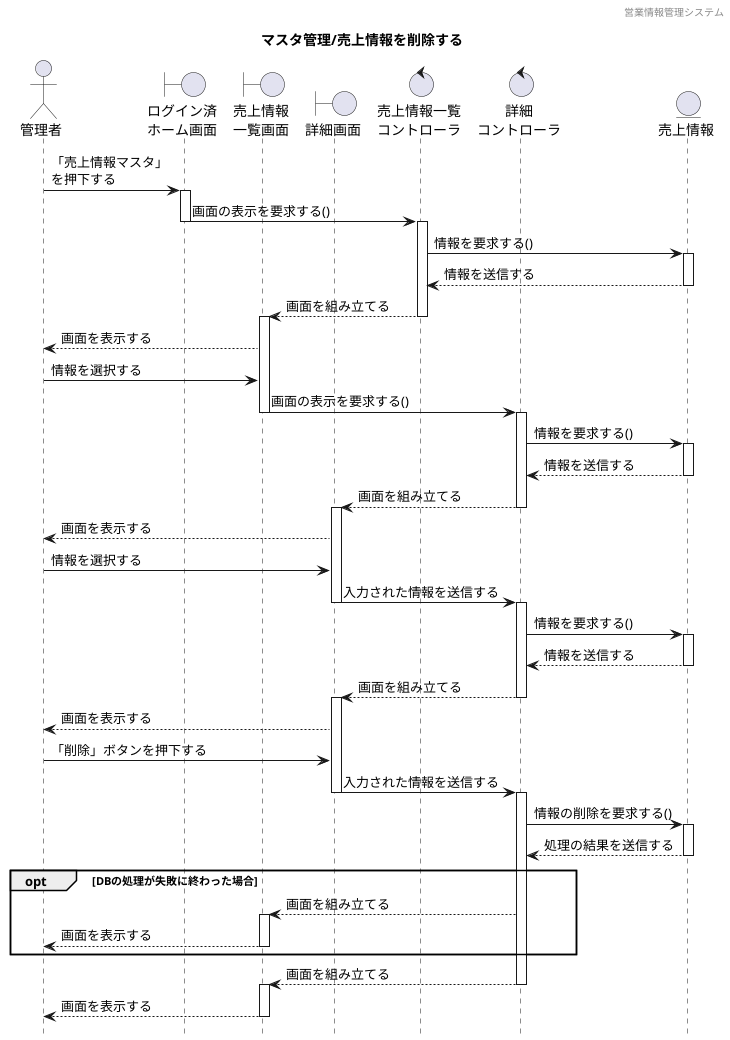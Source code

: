 @startuml sequence

hide footbox
header 営業情報管理システム
title マスタ管理/売上情報を削除する

' actor "" as a
actor "管理者" as a1

' boundary "" as b
boundary "ログイン済\nホーム画面" as b1
boundary "売上情報\n一覧画面" as b2
boundary "詳細画面" as b3

' control "" as c
control "売上情報一覧\nコントローラ" as c1
control "詳細\nコントローラ" as c2

' entity "" as e
entity "売上情報" as e1

a1 -> b1:「売上情報マスタ」\nを押下する
activate b1
b1 -> c1:画面の表示を要求する()
deactivate b1
activate c1
c1 -> e1 : 情報を要求する()
activate e1
e1 --> c1 : 情報を送信する
deactivate e1
c1 --> b2: 画面を組み立てる
deactivate c1
activate b2
b2 --> a1 : 画面を表示する
a1 -> b2 : 情報を選択する
b2 -> c2 : 画面の表示を要求する()
deactivate b2
activate c2
c2 -> e1 : 情報を要求する()
activate e1
e1 --> c2 : 情報を送信する
deactivate e1
c2 --> b3 : 画面を組み立てる
deactivate c2
activate b3
b3 --> a1 : 画面を表示する
a1 -> b3 : 情報を選択する
b3 -> c2 : 入力された情報を送信する
deactivate b3
activate c2
c2 -> e1 : 情報を要求する()
activate e1
e1 --> c2 : 情報を送信する
deactivate e1
c2 --> b3 : 画面を組み立てる
deactivate c2
activate b3
b3 --> a1 : 画面を表示する
a1 -> b3 : 「削除」ボタンを押下する
b3 -> c2 : 入力された情報を送信する
deactivate b3
activate c2
c2 -> e1 : 情報の削除を要求する()
activate e1
e1 --> c2 : 処理の結果を送信する
deactivate e1
opt DBの処理が失敗に終わった場合
c2 --> b2 : 画面を組み立てる

activate b2
b2 --> a1 : 画面を表示する
deactivate b2
end
c2 --> b2 : 画面を組み立てる
deactivate c2
activate b2
b2 --> a1 : 画面を表示する
deactivate b2


@enduml